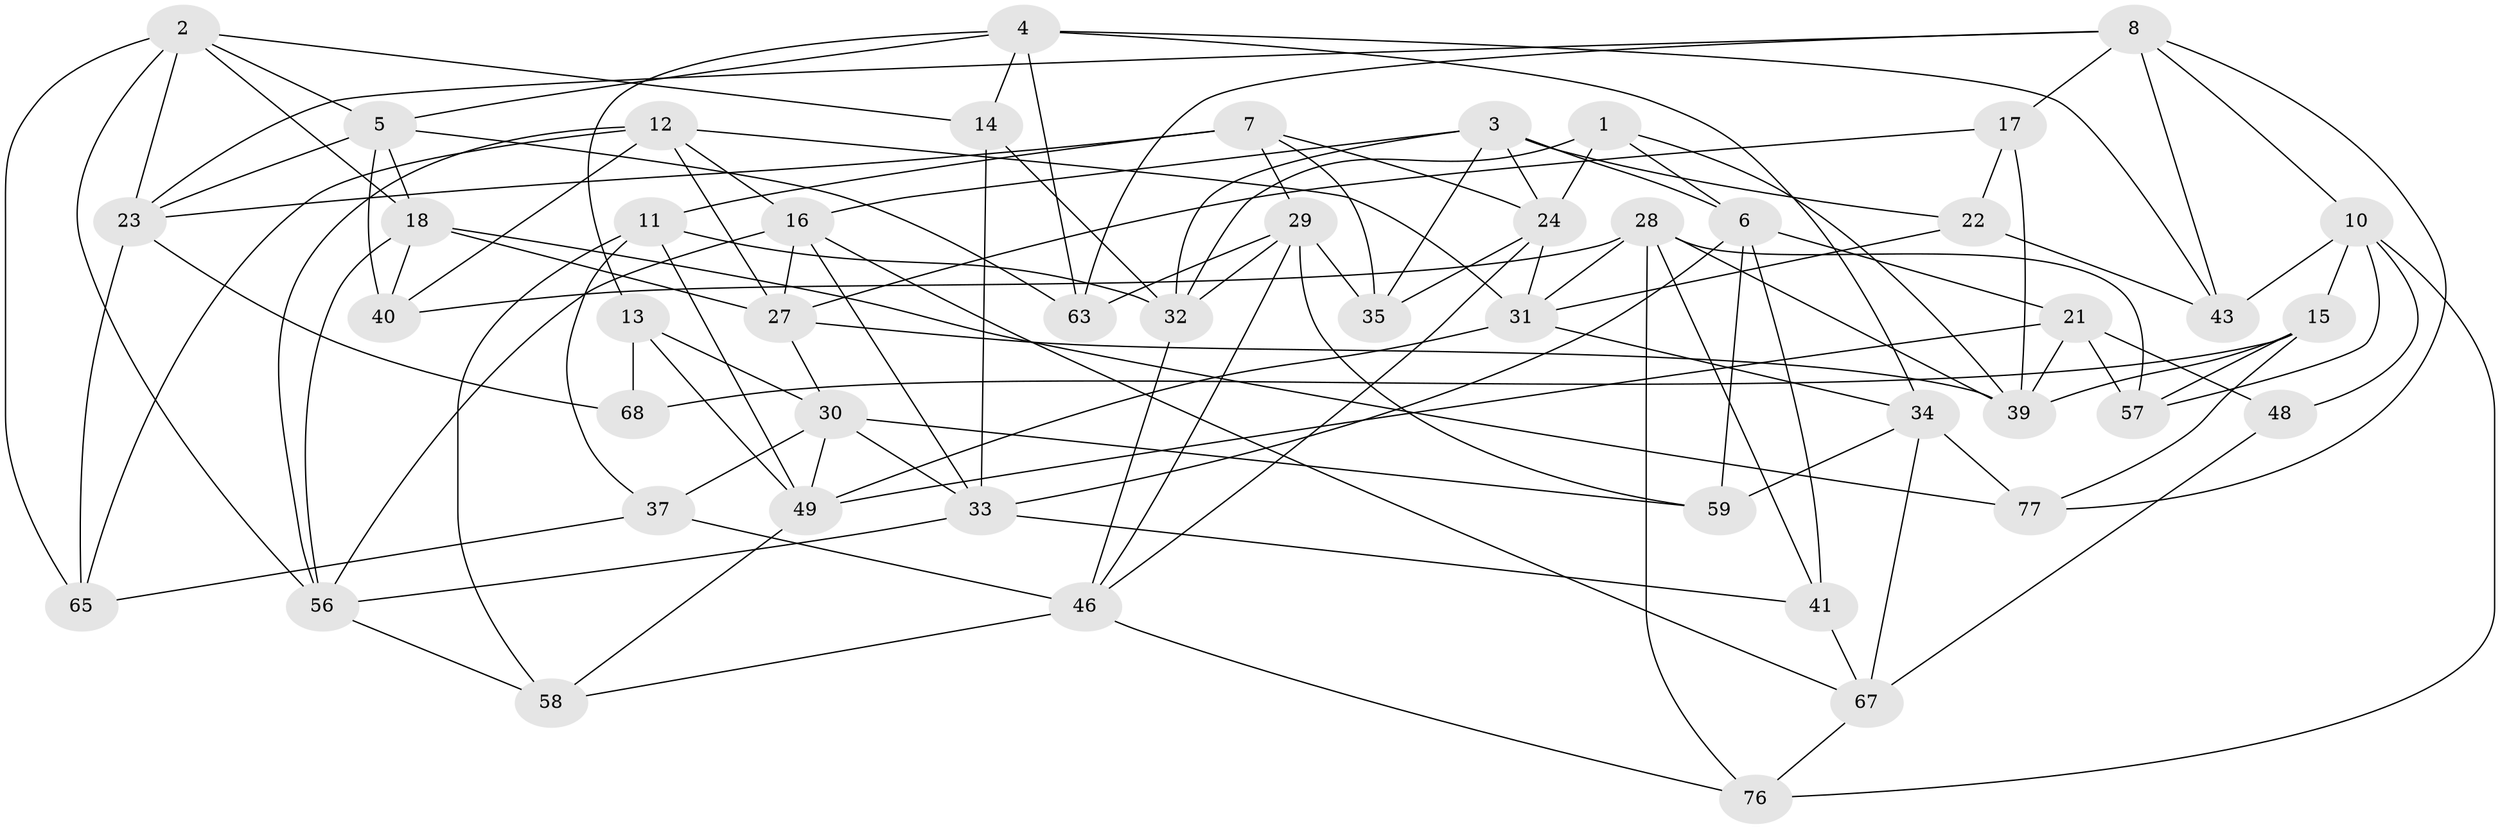 // original degree distribution, {4: 1.0}
// Generated by graph-tools (version 1.1) at 2025/42/03/06/25 10:42:23]
// undirected, 48 vertices, 121 edges
graph export_dot {
graph [start="1"]
  node [color=gray90,style=filled];
  1;
  2 [super="+19"];
  3 [super="+20"];
  4 [super="+64"];
  5 [super="+9"];
  6 [super="+60"];
  7 [super="+44"];
  8 [super="+25"];
  10 [super="+26"];
  11 [super="+51"];
  12 [super="+72"];
  13;
  14;
  15 [super="+75"];
  16 [super="+38"];
  17;
  18 [super="+53"];
  21 [super="+70"];
  22;
  23 [super="+42"];
  24 [super="+47"];
  27 [super="+55"];
  28 [super="+61"];
  29 [super="+54"];
  30 [super="+36"];
  31 [super="+52"];
  32 [super="+45"];
  33 [super="+50"];
  34 [super="+66"];
  35;
  37;
  39 [super="+71"];
  40;
  41;
  43;
  46 [super="+62"];
  48;
  49 [super="+69"];
  56 [super="+73"];
  57;
  58;
  59;
  63;
  65;
  67 [super="+74"];
  68;
  76;
  77;
  1 -- 32;
  1 -- 24;
  1 -- 39;
  1 -- 6;
  2 -- 14;
  2 -- 23;
  2 -- 18;
  2 -- 56;
  2 -- 65;
  2 -- 5;
  3 -- 35;
  3 -- 22;
  3 -- 24;
  3 -- 16;
  3 -- 6;
  3 -- 32;
  4 -- 14;
  4 -- 5;
  4 -- 43;
  4 -- 34;
  4 -- 13;
  4 -- 63;
  5 -- 18;
  5 -- 40;
  5 -- 63;
  5 -- 23;
  6 -- 59;
  6 -- 33;
  6 -- 41;
  6 -- 21;
  7 -- 11 [weight=2];
  7 -- 35;
  7 -- 29;
  7 -- 24;
  7 -- 23;
  8 -- 43;
  8 -- 17;
  8 -- 10;
  8 -- 77;
  8 -- 63;
  8 -- 23;
  10 -- 15;
  10 -- 57;
  10 -- 48;
  10 -- 43;
  10 -- 76;
  11 -- 49;
  11 -- 58;
  11 -- 37;
  11 -- 32;
  12 -- 40;
  12 -- 31;
  12 -- 65;
  12 -- 27;
  12 -- 56;
  12 -- 16;
  13 -- 68;
  13 -- 49;
  13 -- 30;
  14 -- 33;
  14 -- 32;
  15 -- 68 [weight=2];
  15 -- 57;
  15 -- 77;
  15 -- 39;
  16 -- 27;
  16 -- 56;
  16 -- 67;
  16 -- 33;
  17 -- 22;
  17 -- 27;
  17 -- 39;
  18 -- 40;
  18 -- 77;
  18 -- 27;
  18 -- 56;
  21 -- 48 [weight=2];
  21 -- 39;
  21 -- 49;
  21 -- 57;
  22 -- 43;
  22 -- 31;
  23 -- 68;
  23 -- 65;
  24 -- 35;
  24 -- 46;
  24 -- 31;
  27 -- 39;
  27 -- 30;
  28 -- 57;
  28 -- 40;
  28 -- 39;
  28 -- 41;
  28 -- 76;
  28 -- 31;
  29 -- 35;
  29 -- 63;
  29 -- 59;
  29 -- 32;
  29 -- 46;
  30 -- 37;
  30 -- 59;
  30 -- 49;
  30 -- 33;
  31 -- 49;
  31 -- 34;
  32 -- 46;
  33 -- 41;
  33 -- 56;
  34 -- 67 [weight=2];
  34 -- 77;
  34 -- 59;
  37 -- 65;
  37 -- 46;
  41 -- 67;
  46 -- 76;
  46 -- 58;
  48 -- 67;
  49 -- 58;
  56 -- 58;
  67 -- 76;
}
